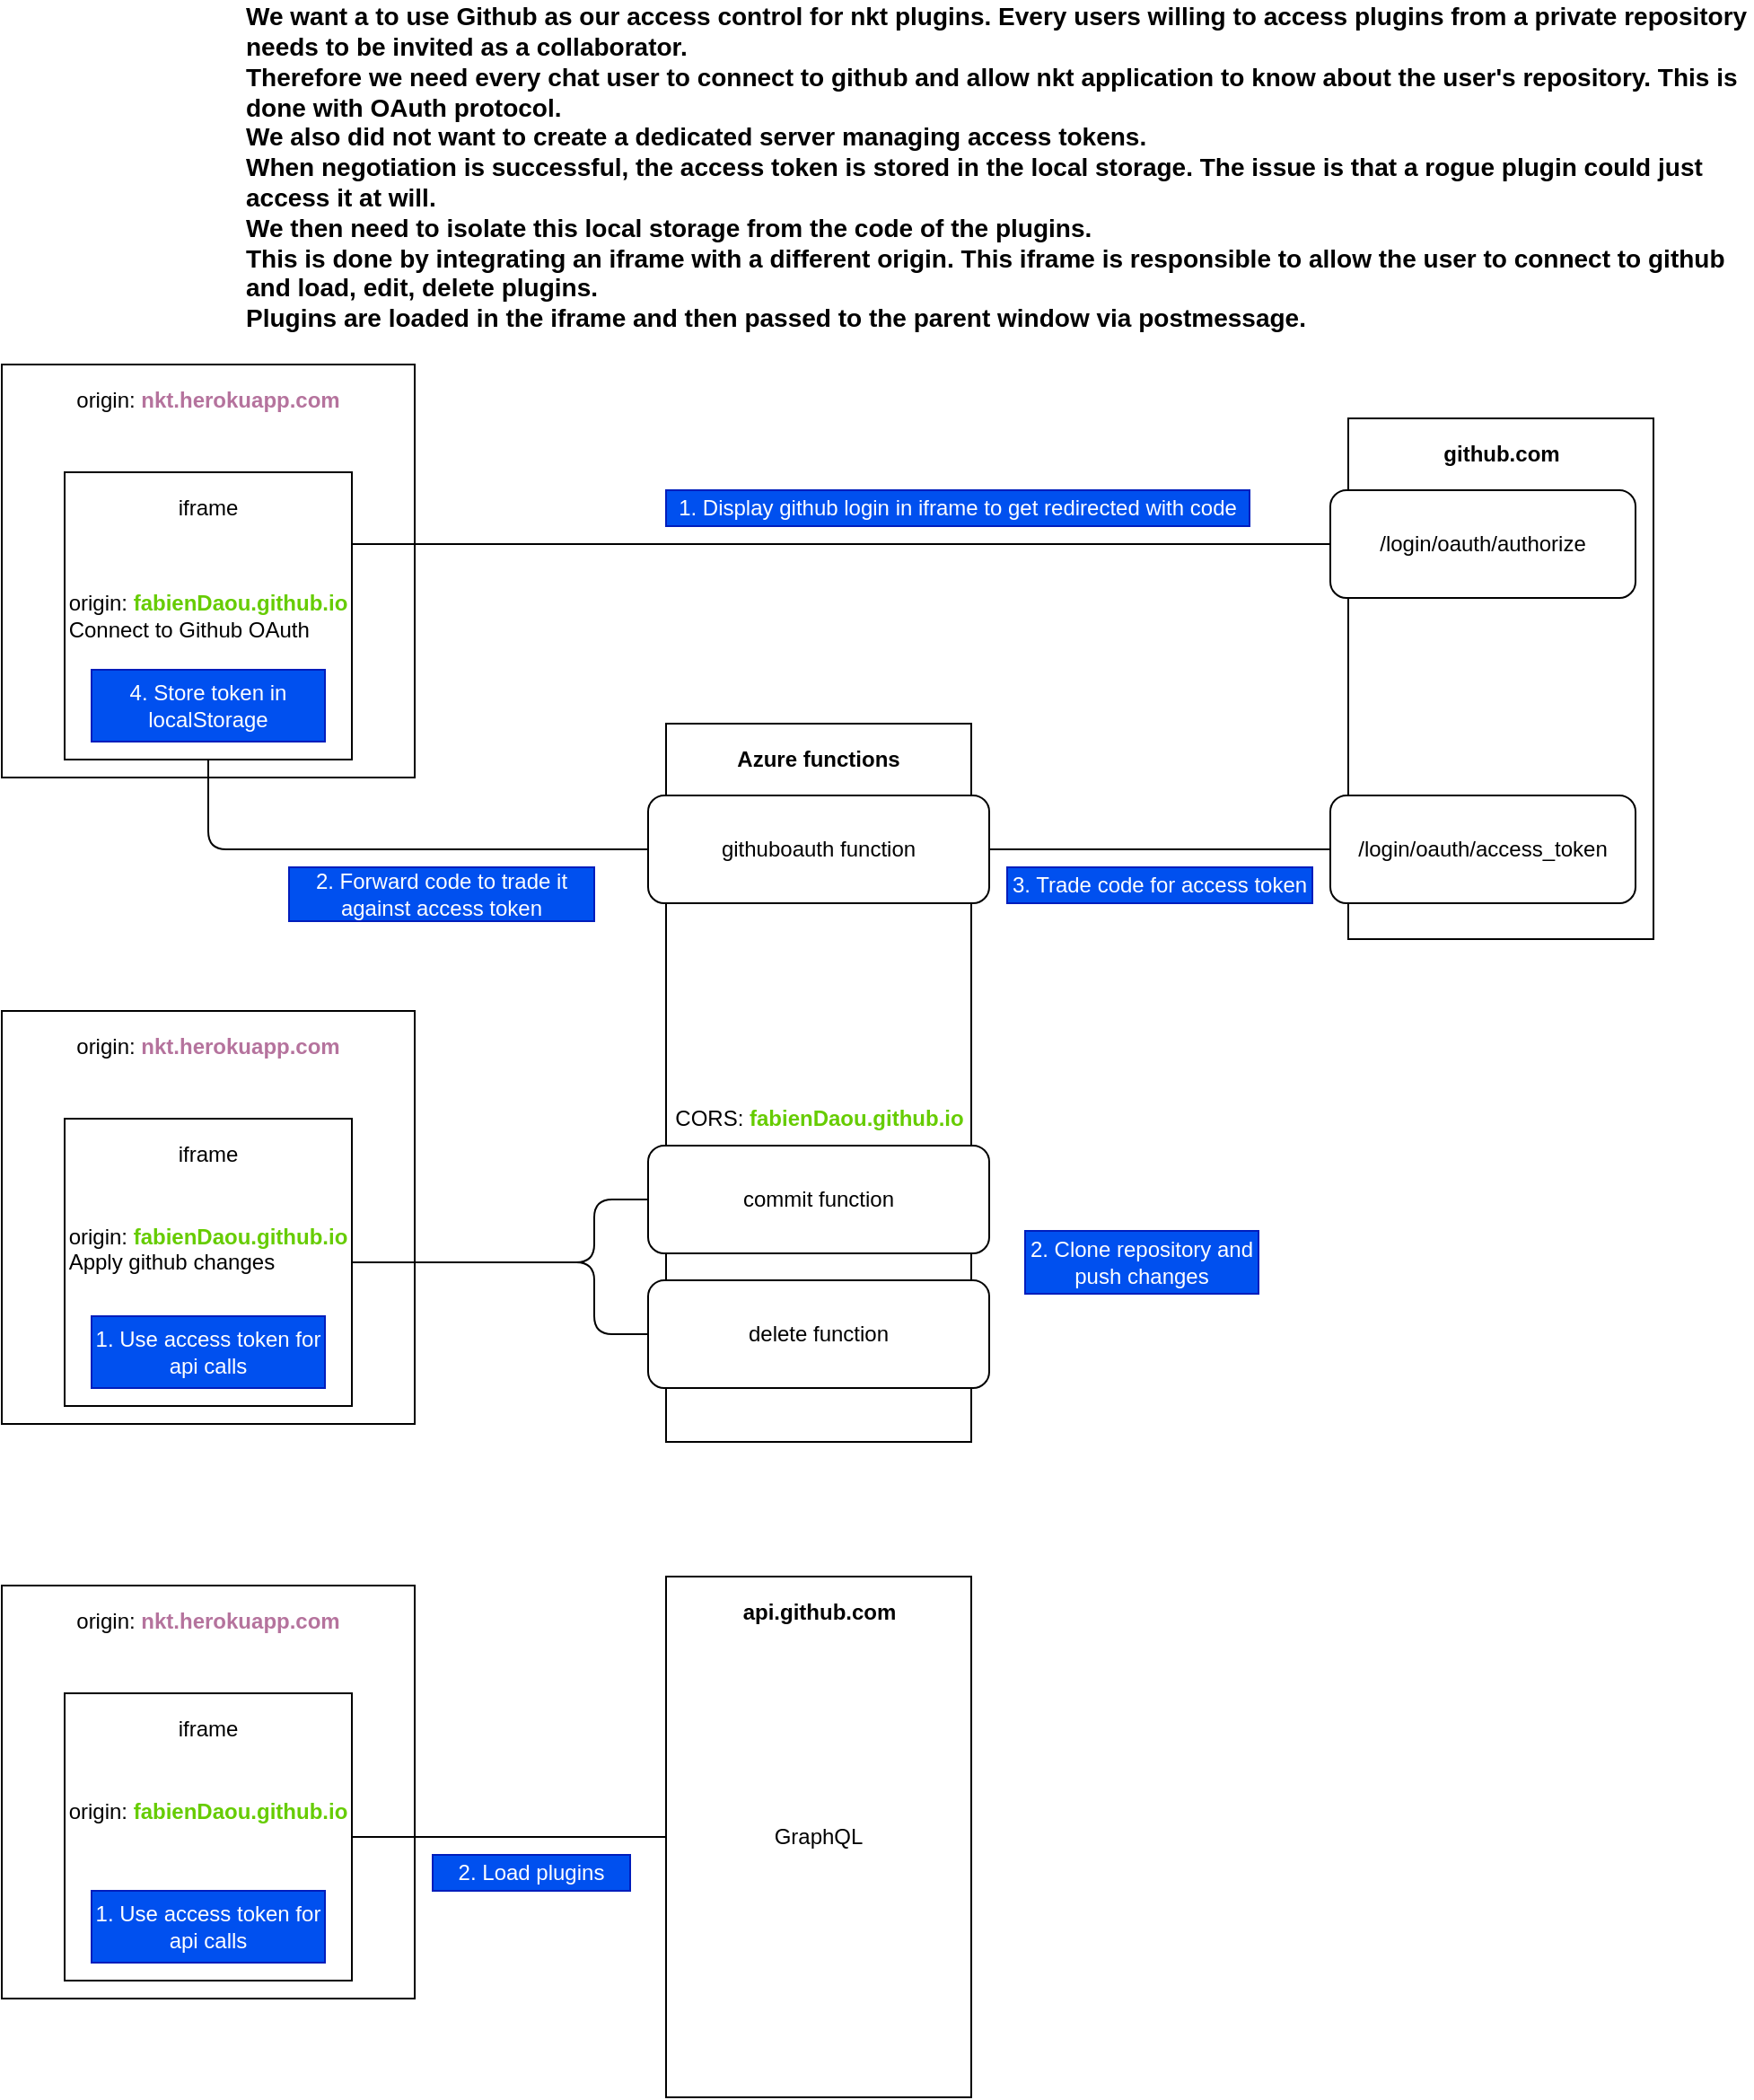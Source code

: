 <mxfile version="13.1.3">
    <diagram id="6hGFLwfOUW9BJ-s0fimq" name="Page-1">
        <mxGraphModel dx="1058" dy="1649" grid="1" gridSize="10" guides="1" tooltips="1" connect="1" arrows="1" fold="1" page="1" pageScale="1" pageWidth="827" pageHeight="1169" math="0" shadow="0">
            <root>
                <mxCell id="0"/>
                <mxCell id="1" parent="0"/>
                <mxCell id="2" value="" style="whiteSpace=wrap;html=1;aspect=fixed;" parent="1" vertex="1">
                    <mxGeometry x="10" y="90" width="230" height="230" as="geometry"/>
                </mxCell>
                <mxCell id="5" value="&lt;div style=&quot;text-align: left&quot;&gt;origin:&amp;nbsp;&lt;b&gt;&lt;font color=&quot;#66cc00&quot;&gt;fabienDaou.github.io&lt;/font&gt;&lt;/b&gt;&lt;/div&gt;&lt;div style=&quot;text-align: left&quot;&gt;&lt;span&gt;Connect to Github OAuth&lt;/span&gt;&lt;br&gt;&lt;/div&gt;" style="whiteSpace=wrap;html=1;aspect=fixed;" parent="1" vertex="1">
                    <mxGeometry x="45" y="150" width="160" height="160" as="geometry"/>
                </mxCell>
                <mxCell id="6" value="origin:&lt;b&gt;&amp;nbsp;&lt;/b&gt;&lt;b&gt;&lt;font color=&quot;#b5739d&quot;&gt;nkt.herokuapp.com&lt;/font&gt;&lt;/b&gt;" style="text;html=1;strokeColor=none;fillColor=none;align=center;verticalAlign=middle;whiteSpace=wrap;rounded=0;" parent="1" vertex="1">
                    <mxGeometry x="30" y="100" width="190" height="20" as="geometry"/>
                </mxCell>
                <mxCell id="8" value="iframe" style="text;html=1;strokeColor=none;fillColor=none;align=center;verticalAlign=middle;whiteSpace=wrap;rounded=0;" parent="1" vertex="1">
                    <mxGeometry x="105" y="160" width="40" height="20" as="geometry"/>
                </mxCell>
                <mxCell id="10" value="" style="rounded=0;whiteSpace=wrap;html=1;" parent="1" vertex="1">
                    <mxGeometry x="760" y="120" width="170" height="290" as="geometry"/>
                </mxCell>
                <mxCell id="11" value="&lt;b&gt;github.com&lt;/b&gt;" style="text;html=1;strokeColor=none;fillColor=none;align=center;verticalAlign=middle;whiteSpace=wrap;rounded=0;" parent="1" vertex="1">
                    <mxGeometry x="807.5" y="130" width="75" height="20" as="geometry"/>
                </mxCell>
                <mxCell id="12" value="/login/oauth/authorize" style="rounded=1;whiteSpace=wrap;html=1;" parent="1" vertex="1">
                    <mxGeometry x="750" y="160" width="170" height="60" as="geometry"/>
                </mxCell>
                <mxCell id="13" value="/login/oauth/access_token" style="rounded=1;whiteSpace=wrap;html=1;" parent="1" vertex="1">
                    <mxGeometry x="750" y="330" width="170" height="60" as="geometry"/>
                </mxCell>
                <mxCell id="14" value="" style="endArrow=none;html=1;exitX=1;exitY=0.25;exitDx=0;exitDy=0;entryX=0;entryY=0.5;entryDx=0;entryDy=0;startArrow=none;startFill=0;endFill=0;" parent="1" source="5" target="12" edge="1">
                    <mxGeometry width="50" height="50" relative="1" as="geometry">
                        <mxPoint x="380" y="300" as="sourcePoint"/>
                        <mxPoint x="430" y="250" as="targetPoint"/>
                    </mxGeometry>
                </mxCell>
                <mxCell id="15" value="" style="rounded=0;whiteSpace=wrap;html=1;" parent="1" vertex="1">
                    <mxGeometry x="380" y="290" width="170" height="400" as="geometry"/>
                </mxCell>
                <mxCell id="16" value="&lt;b&gt;Azure functions&lt;/b&gt;" style="text;html=1;strokeColor=none;fillColor=none;align=center;verticalAlign=middle;whiteSpace=wrap;rounded=0;" parent="1" vertex="1">
                    <mxGeometry x="405" y="300" width="120" height="20" as="geometry"/>
                </mxCell>
                <mxCell id="17" value="1. Display github login in iframe to get redirected with code" style="text;html=1;strokeColor=#001DBC;fillColor=#0050ef;align=center;verticalAlign=middle;whiteSpace=wrap;rounded=0;fontColor=#ffffff;" parent="1" vertex="1">
                    <mxGeometry x="380" y="160" width="325" height="20" as="geometry"/>
                </mxCell>
                <mxCell id="18" value="" style="endArrow=none;html=1;entryX=0.5;entryY=1;entryDx=0;entryDy=0;exitX=0;exitY=0.5;exitDx=0;exitDy=0;" parent="1" source="19" target="5" edge="1">
                    <mxGeometry width="50" height="50" relative="1" as="geometry">
                        <mxPoint x="380" y="330" as="sourcePoint"/>
                        <mxPoint x="430" y="280" as="targetPoint"/>
                        <Array as="points">
                            <mxPoint x="125" y="360"/>
                        </Array>
                    </mxGeometry>
                </mxCell>
                <mxCell id="19" value="githuboauth function" style="rounded=1;whiteSpace=wrap;html=1;" parent="1" vertex="1">
                    <mxGeometry x="370" y="330" width="190" height="60" as="geometry"/>
                </mxCell>
                <mxCell id="20" value="2. Forward code to trade it against access token" style="text;html=1;strokeColor=#001DBC;fillColor=#0050ef;align=center;verticalAlign=middle;whiteSpace=wrap;rounded=0;fontColor=#ffffff;" parent="1" vertex="1">
                    <mxGeometry x="170" y="370" width="170" height="30" as="geometry"/>
                </mxCell>
                <mxCell id="21" value="" style="endArrow=none;html=1;entryX=1;entryY=0.5;entryDx=0;entryDy=0;exitX=0;exitY=0.5;exitDx=0;exitDy=0;" parent="1" source="13" target="19" edge="1">
                    <mxGeometry width="50" height="50" relative="1" as="geometry">
                        <mxPoint x="380" y="330" as="sourcePoint"/>
                        <mxPoint x="430" y="280" as="targetPoint"/>
                        <Array as="points">
                            <mxPoint x="600" y="360"/>
                        </Array>
                    </mxGeometry>
                </mxCell>
                <mxCell id="22" value="3. Trade code for access token" style="text;html=1;strokeColor=#001DBC;fillColor=#0050ef;align=center;verticalAlign=middle;whiteSpace=wrap;rounded=0;fontColor=#ffffff;" parent="1" vertex="1">
                    <mxGeometry x="570" y="370" width="170" height="20" as="geometry"/>
                </mxCell>
                <mxCell id="25" value="4. Store token in localStorage" style="text;html=1;strokeColor=#001DBC;fillColor=#0050ef;align=center;verticalAlign=middle;whiteSpace=wrap;rounded=0;fontColor=#ffffff;" parent="1" vertex="1">
                    <mxGeometry x="60" y="260" width="130" height="40" as="geometry"/>
                </mxCell>
                <mxCell id="26" value="" style="whiteSpace=wrap;html=1;aspect=fixed;" parent="1" vertex="1">
                    <mxGeometry x="10" y="450" width="230" height="230" as="geometry"/>
                </mxCell>
                <mxCell id="27" value="&lt;div style=&quot;text-align: left&quot;&gt;&lt;/div&gt;&lt;div style=&quot;text-align: left&quot;&gt;origin:&amp;nbsp;&lt;b&gt;&lt;font color=&quot;#66cc00&quot;&gt;fabienDaou.github.io&lt;/font&gt;&lt;/b&gt;&lt;/div&gt;&lt;span&gt;&lt;div style=&quot;text-align: left&quot;&gt;Apply github changes&lt;/div&gt;&lt;/span&gt;&lt;div style=&quot;text-align: left&quot;&gt;&lt;br&gt;&lt;/div&gt;" style="whiteSpace=wrap;html=1;aspect=fixed;" parent="1" vertex="1">
                    <mxGeometry x="45" y="510" width="160" height="160" as="geometry"/>
                </mxCell>
                <mxCell id="28" value="origin: &lt;b&gt;&lt;font color=&quot;#b5739d&quot;&gt;nkt.herokuapp.com&lt;/font&gt;&lt;/b&gt;" style="text;html=1;strokeColor=none;fillColor=none;align=center;verticalAlign=middle;whiteSpace=wrap;rounded=0;" parent="1" vertex="1">
                    <mxGeometry x="30" y="460" width="190" height="20" as="geometry"/>
                </mxCell>
                <mxCell id="29" value="iframe" style="text;html=1;strokeColor=none;fillColor=none;align=center;verticalAlign=middle;whiteSpace=wrap;rounded=0;" parent="1" vertex="1">
                    <mxGeometry x="105" y="520" width="40" height="20" as="geometry"/>
                </mxCell>
                <mxCell id="30" value="1. Use access token for api calls" style="text;html=1;strokeColor=#001DBC;fillColor=#0050ef;align=center;verticalAlign=middle;whiteSpace=wrap;rounded=0;fontColor=#ffffff;" parent="1" vertex="1">
                    <mxGeometry x="60" y="620" width="130" height="40" as="geometry"/>
                </mxCell>
                <mxCell id="31" value="commit function" style="rounded=1;whiteSpace=wrap;html=1;" parent="1" vertex="1">
                    <mxGeometry x="370" y="525" width="190" height="60" as="geometry"/>
                </mxCell>
                <mxCell id="32" value="delete function" style="rounded=1;whiteSpace=wrap;html=1;" parent="1" vertex="1">
                    <mxGeometry x="370" y="600" width="190" height="60" as="geometry"/>
                </mxCell>
                <mxCell id="33" value="" style="endArrow=none;html=1;exitX=1;exitY=0.5;exitDx=0;exitDy=0;entryX=0;entryY=0.5;entryDx=0;entryDy=0;" parent="1" source="27" target="31" edge="1">
                    <mxGeometry width="50" height="50" relative="1" as="geometry">
                        <mxPoint x="380" y="590" as="sourcePoint"/>
                        <mxPoint x="330" y="600" as="targetPoint"/>
                        <Array as="points">
                            <mxPoint x="340" y="590"/>
                            <mxPoint x="340" y="555"/>
                        </Array>
                    </mxGeometry>
                </mxCell>
                <mxCell id="34" value="" style="endArrow=none;html=1;entryX=0;entryY=0.5;entryDx=0;entryDy=0;exitX=1;exitY=0.5;exitDx=0;exitDy=0;" parent="1" source="27" target="32" edge="1">
                    <mxGeometry width="50" height="50" relative="1" as="geometry">
                        <mxPoint x="220" y="600" as="sourcePoint"/>
                        <mxPoint x="430" y="540" as="targetPoint"/>
                        <Array as="points">
                            <mxPoint x="340" y="590"/>
                            <mxPoint x="340" y="630"/>
                        </Array>
                    </mxGeometry>
                </mxCell>
                <mxCell id="35" value="2. Clone repository and push changes" style="text;html=1;strokeColor=#001DBC;fillColor=#0050ef;align=center;verticalAlign=middle;whiteSpace=wrap;rounded=0;fontColor=#ffffff;" parent="1" vertex="1">
                    <mxGeometry x="580" y="572.5" width="130" height="35" as="geometry"/>
                </mxCell>
                <mxCell id="36" value="" style="whiteSpace=wrap;html=1;aspect=fixed;" parent="1" vertex="1">
                    <mxGeometry x="10" y="770" width="230" height="230" as="geometry"/>
                </mxCell>
                <mxCell id="37" value="&lt;div style=&quot;text-align: left&quot;&gt;origin:&amp;nbsp;&lt;b&gt;&lt;font color=&quot;#66cc00&quot;&gt;fabienDaou.github.io&lt;/font&gt;&lt;/b&gt;&lt;/div&gt;&lt;div style=&quot;text-align: left&quot;&gt;&lt;br&gt;&lt;/div&gt;&lt;div style=&quot;text-align: left&quot;&gt;&lt;br&gt;&lt;/div&gt;" style="whiteSpace=wrap;html=1;aspect=fixed;" parent="1" vertex="1">
                    <mxGeometry x="45" y="830" width="160" height="160" as="geometry"/>
                </mxCell>
                <mxCell id="38" value="origin:&amp;nbsp;&lt;b&gt;&lt;font color=&quot;#b5739d&quot;&gt;nkt.herokuapp.com&lt;/font&gt;&lt;/b&gt;" style="text;html=1;strokeColor=none;fillColor=none;align=center;verticalAlign=middle;whiteSpace=wrap;rounded=0;" parent="1" vertex="1">
                    <mxGeometry x="30" y="780" width="190" height="20" as="geometry"/>
                </mxCell>
                <mxCell id="39" value="iframe" style="text;html=1;strokeColor=none;fillColor=none;align=center;verticalAlign=middle;whiteSpace=wrap;rounded=0;" parent="1" vertex="1">
                    <mxGeometry x="105" y="840" width="40" height="20" as="geometry"/>
                </mxCell>
                <mxCell id="40" value="1. Use access token for api calls" style="text;html=1;strokeColor=#001DBC;fillColor=#0050ef;align=center;verticalAlign=middle;whiteSpace=wrap;rounded=0;fontColor=#ffffff;" parent="1" vertex="1">
                    <mxGeometry x="60" y="940" width="130" height="40" as="geometry"/>
                </mxCell>
                <mxCell id="41" value="CORS:&amp;nbsp;&lt;b style=&quot;text-align: left&quot;&gt;&lt;font color=&quot;#66cc00&quot;&gt;fabienDaou.github.io&lt;/font&gt;&lt;/b&gt;" style="text;html=1;strokeColor=none;fillColor=none;align=center;verticalAlign=middle;whiteSpace=wrap;rounded=0;" parent="1" vertex="1">
                    <mxGeometry x="373.75" y="500" width="182.5" height="20" as="geometry"/>
                </mxCell>
                <mxCell id="43" value="GraphQL" style="rounded=0;whiteSpace=wrap;html=1;" parent="1" vertex="1">
                    <mxGeometry x="380" y="765" width="170" height="290" as="geometry"/>
                </mxCell>
                <mxCell id="44" value="&lt;b&gt;api.github.com&lt;/b&gt;" style="text;html=1;strokeColor=none;fillColor=none;align=center;verticalAlign=middle;whiteSpace=wrap;rounded=0;" parent="1" vertex="1">
                    <mxGeometry x="427.5" y="775" width="75" height="20" as="geometry"/>
                </mxCell>
                <mxCell id="47" value="" style="endArrow=none;html=1;exitX=1;exitY=0.5;exitDx=0;exitDy=0;entryX=0;entryY=0.5;entryDx=0;entryDy=0;" parent="1" source="37" target="43" edge="1">
                    <mxGeometry width="50" height="50" relative="1" as="geometry">
                        <mxPoint x="470" y="790" as="sourcePoint"/>
                        <mxPoint x="520" y="740" as="targetPoint"/>
                    </mxGeometry>
                </mxCell>
                <mxCell id="48" value="&lt;div style=&quot;text-align: left ; font-size: 14px&quot;&gt;&lt;font style=&quot;font-size: 14px&quot;&gt;&lt;b&gt;We want a to use Github as our access control for nkt plugins. Every users willing to access plugins from a private repository needs to be invited as a collaborator.&lt;/b&gt;&lt;/font&gt;&lt;/div&gt;&lt;div style=&quot;text-align: left ; font-size: 14px&quot;&gt;&lt;span&gt;&lt;font style=&quot;font-size: 14px&quot;&gt;&lt;b&gt;Therefore we need every chat user to connect to github and allow nkt application to know about the user's repository. This is done with OAuth protocol.&lt;/b&gt;&lt;/font&gt;&lt;/span&gt;&lt;/div&gt;&lt;div style=&quot;text-align: left ; font-size: 14px&quot;&gt;&lt;span&gt;&lt;font style=&quot;font-size: 14px&quot;&gt;&lt;b&gt;We also did not want to create a dedicated server managing access tokens.&lt;/b&gt;&lt;/font&gt;&lt;/span&gt;&lt;/div&gt;&lt;div style=&quot;text-align: left ; font-size: 14px&quot;&gt;&lt;span&gt;&lt;font style=&quot;font-size: 14px&quot;&gt;&lt;b&gt;When negotiation is successful, the access token is stored in the local storage. The issue is that a rogue plugin could just access it at will.&lt;/b&gt;&lt;/font&gt;&lt;/span&gt;&lt;/div&gt;&lt;div style=&quot;text-align: left ; font-size: 14px&quot;&gt;&lt;span&gt;&lt;font style=&quot;font-size: 14px&quot;&gt;&lt;b&gt;We then need to isolate this local storage from the code of the plugins.&lt;/b&gt;&lt;/font&gt;&lt;/span&gt;&lt;/div&gt;&lt;div style=&quot;text-align: left ; font-size: 14px&quot;&gt;&lt;font style=&quot;font-size: 14px&quot;&gt;&lt;b&gt;This is done by integrating an iframe with a different origin. This iframe is responsible to allow the user to connect to github and load, edit, delete plugins.&lt;/b&gt;&lt;/font&gt;&lt;/div&gt;&lt;div style=&quot;text-align: left ; font-size: 14px&quot;&gt;&lt;font style=&quot;font-size: 14px&quot;&gt;&lt;b&gt;Plugins are loaded in the iframe and then passed to the parent window via postmessage.&lt;/b&gt;&lt;/font&gt;&lt;/div&gt;" style="text;html=1;strokeColor=none;fillColor=none;align=center;verticalAlign=middle;whiteSpace=wrap;rounded=0;" parent="1" vertex="1">
                    <mxGeometry x="145" y="-90" width="840" height="140" as="geometry"/>
                </mxCell>
                <mxCell id="49" value="2. Load plugins" style="text;html=1;strokeColor=#001DBC;fillColor=#0050ef;align=center;verticalAlign=middle;whiteSpace=wrap;rounded=0;fontColor=#ffffff;" parent="1" vertex="1">
                    <mxGeometry x="250" y="920" width="110" height="20" as="geometry"/>
                </mxCell>
            </root>
        </mxGraphModel>
    </diagram>
</mxfile>